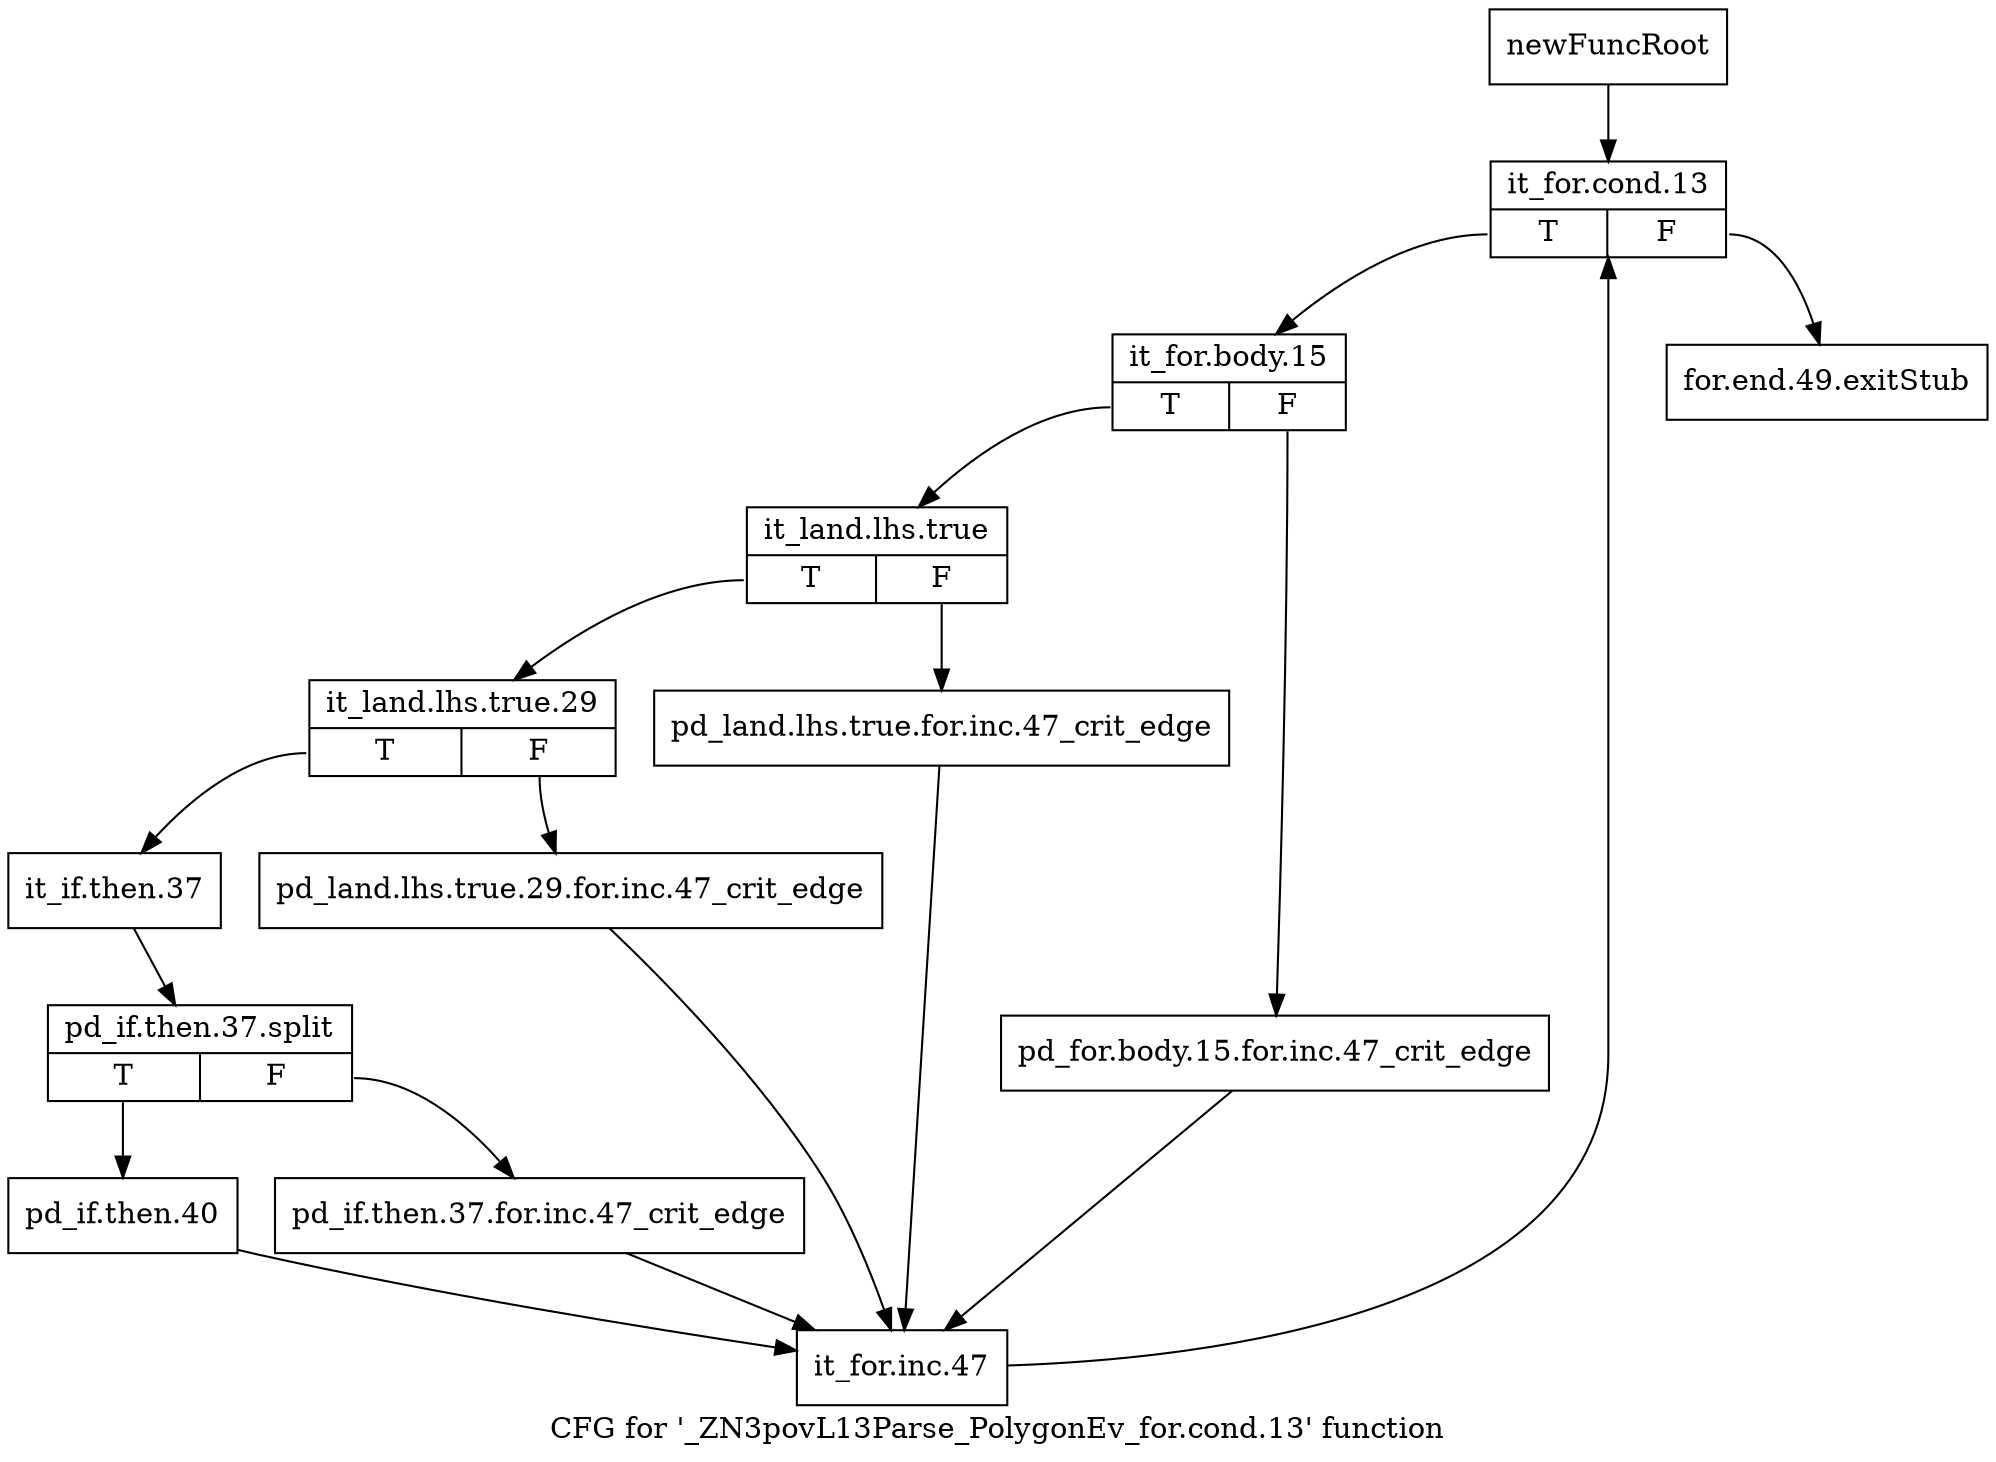 digraph "CFG for '_ZN3povL13Parse_PolygonEv_for.cond.13' function" {
	label="CFG for '_ZN3povL13Parse_PolygonEv_for.cond.13' function";

	Node0x276c9b0 [shape=record,label="{newFuncRoot}"];
	Node0x276c9b0 -> Node0x276ca50;
	Node0x276ca00 [shape=record,label="{for.end.49.exitStub}"];
	Node0x276ca50 [shape=record,label="{it_for.cond.13|{<s0>T|<s1>F}}"];
	Node0x276ca50:s0 -> Node0x276caa0;
	Node0x276ca50:s1 -> Node0x276ca00;
	Node0x276caa0 [shape=record,label="{it_for.body.15|{<s0>T|<s1>F}}"];
	Node0x276caa0:s0 -> Node0x276cb40;
	Node0x276caa0:s1 -> Node0x276caf0;
	Node0x276caf0 [shape=record,label="{pd_for.body.15.for.inc.47_crit_edge}"];
	Node0x276caf0 -> Node0x276cd70;
	Node0x276cb40 [shape=record,label="{it_land.lhs.true|{<s0>T|<s1>F}}"];
	Node0x276cb40:s0 -> Node0x276cbe0;
	Node0x276cb40:s1 -> Node0x276cb90;
	Node0x276cb90 [shape=record,label="{pd_land.lhs.true.for.inc.47_crit_edge}"];
	Node0x276cb90 -> Node0x276cd70;
	Node0x276cbe0 [shape=record,label="{it_land.lhs.true.29|{<s0>T|<s1>F}}"];
	Node0x276cbe0:s0 -> Node0x276cc80;
	Node0x276cbe0:s1 -> Node0x276cc30;
	Node0x276cc30 [shape=record,label="{pd_land.lhs.true.29.for.inc.47_crit_edge}"];
	Node0x276cc30 -> Node0x276cd70;
	Node0x276cc80 [shape=record,label="{it_if.then.37}"];
	Node0x276cc80 -> Node0x36e2b40;
	Node0x36e2b40 [shape=record,label="{pd_if.then.37.split|{<s0>T|<s1>F}}"];
	Node0x36e2b40:s0 -> Node0x276cd20;
	Node0x36e2b40:s1 -> Node0x276ccd0;
	Node0x276ccd0 [shape=record,label="{pd_if.then.37.for.inc.47_crit_edge}"];
	Node0x276ccd0 -> Node0x276cd70;
	Node0x276cd20 [shape=record,label="{pd_if.then.40}"];
	Node0x276cd20 -> Node0x276cd70;
	Node0x276cd70 [shape=record,label="{it_for.inc.47}"];
	Node0x276cd70 -> Node0x276ca50;
}
